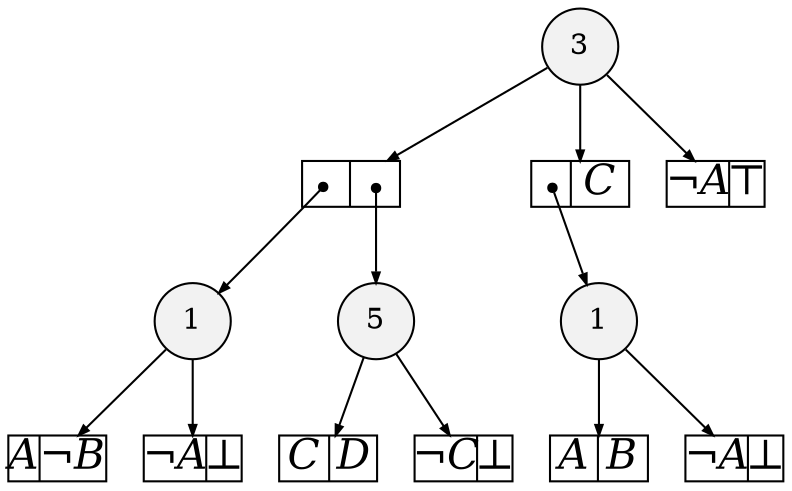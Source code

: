 
digraph sdd {

overlap=false

{rank=same; n14 }
{rank=same; n19 }
{rank=same; n15 n11 }

n14 [label= "5",style=filled,fillcolor=gray95,shape=circle,height=.25,width=.25]; 
n14e0
      [label= "<L>C|<R>D",
      shape=record,
      fontsize=20,
      fontname="Times-Italic",
      fillcolor=white,
      style=filled,
      fixedsize=true,
      height=.30, 
      width=.65];

n14->n14e0 [arrowsize=.50];
n14e1
      [label= "<L>&not;C|<R>&#8869;",
      shape=record,
      fontsize=20,
      fontname="Times-Italic",
      fillcolor=white,
      style=filled,
      fixedsize=true,
      height=.30, 
      width=.65];

n14->n14e1 [arrowsize=.50];
n19 [label= "3",style=filled,fillcolor=gray95,shape=circle,height=.25,width=.25]; 
n19e0
      [label= "<L>|<R>",
      shape=record,
      fontsize=20,
      fontname="Times-Italic",
      fillcolor=white,
      style=filled,
      fixedsize=true,
      height=.30, 
      width=.65];

n19->n19e0 [arrowsize=.50];
n19e0:L:c->n15 [arrowsize=.50,tailclip=false,arrowtail=dot,dir=both];
n19e0:R:c->n14 [arrowsize=.50,tailclip=false,arrowtail=dot,dir=both];
n19e1
      [label= "<L>|<R>C",
      shape=record,
      fontsize=20,
      fontname="Times-Italic",
      fillcolor=white,
      style=filled,
      fixedsize=true,
      height=.30, 
      width=.65];

n19->n19e1 [arrowsize=.50];
n19e1:L:c->n11 [arrowsize=.50,tailclip=false,arrowtail=dot,dir=both];
n19e2
      [label= "<L>&not;A|<R>&#8868;",
      shape=record,
      fontsize=20,
      fontname="Times-Italic",
      fillcolor=white,
      style=filled,
      fixedsize=true,
      height=.30, 
      width=.65];

n19->n19e2 [arrowsize=.50];
n15 [label= "1",style=filled,fillcolor=gray95,shape=circle,height=.25,width=.25]; 
n15e0
      [label= "<L>A|<R>&not;B",
      shape=record,
      fontsize=20,
      fontname="Times-Italic",
      fillcolor=white,
      style=filled,
      fixedsize=true,
      height=.30, 
      width=.65];

n15->n15e0 [arrowsize=.50];
n15e1
      [label= "<L>&not;A|<R>&#8869;",
      shape=record,
      fontsize=20,
      fontname="Times-Italic",
      fillcolor=white,
      style=filled,
      fixedsize=true,
      height=.30, 
      width=.65];

n15->n15e1 [arrowsize=.50];
n11 [label= "1",style=filled,fillcolor=gray95,shape=circle,height=.25,width=.25]; 
n11e0
      [label= "<L>A|<R>B",
      shape=record,
      fontsize=20,
      fontname="Times-Italic",
      fillcolor=white,
      style=filled,
      fixedsize=true,
      height=.30, 
      width=.65];

n11->n11e0 [arrowsize=.50];
n11e1
      [label= "<L>&not;A|<R>&#8869;",
      shape=record,
      fontsize=20,
      fontname="Times-Italic",
      fillcolor=white,
      style=filled,
      fixedsize=true,
      height=.30, 
      width=.65];

n11->n11e1 [arrowsize=.50];


}
